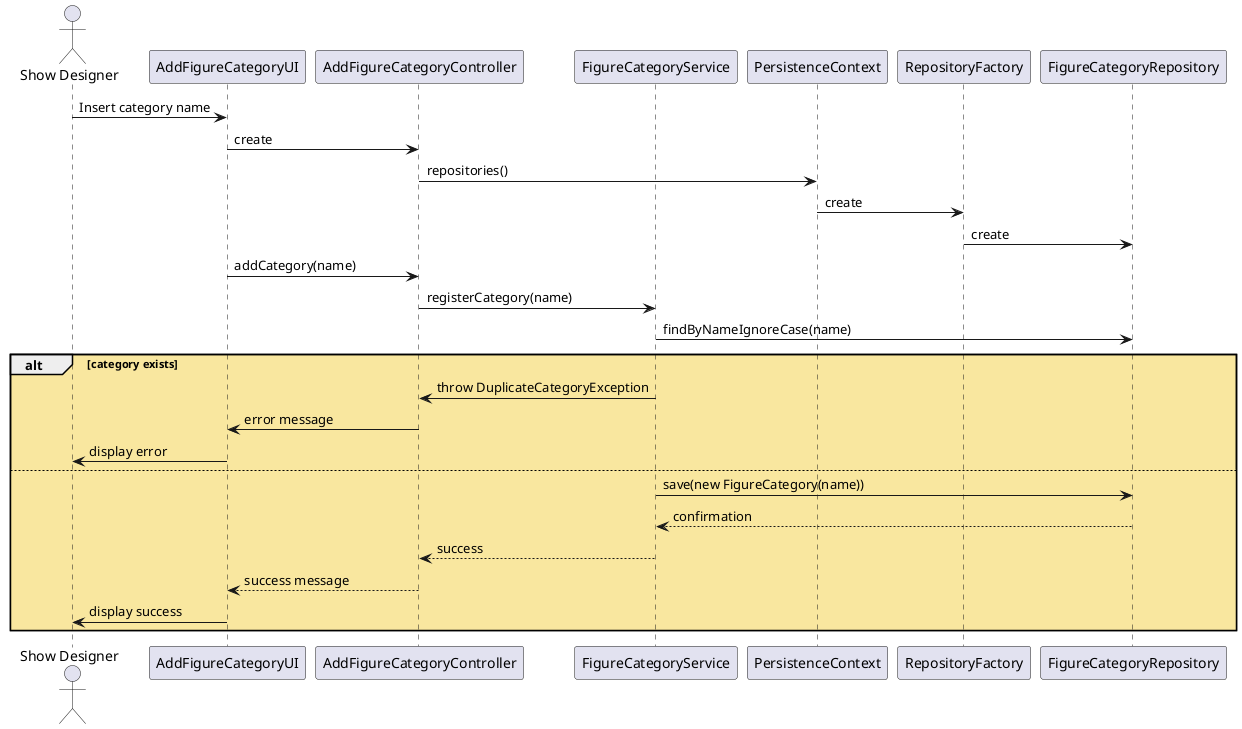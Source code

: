 @startuml
skinparam linetype ortho
skinparam package {
  BackgroundColor #F9E79F
  BorderColor Black
}

actor "Show Designer" as SD
participant "AddFigureCategoryUI" as UI
participant "AddFigureCategoryController" as Controller
participant "FigureCategoryService" as Service
participant "PersistenceContext" as PC
participant "RepositoryFactory" as RF
participant "FigureCategoryRepository" as Repo


    SD -> UI : Insert category name
    UI -> Controller : create
    Controller -> PC : repositories()
    PC -> RF : create
    RF -> Repo : create
    UI -> Controller : addCategory(name)
    Controller -> Service : registerCategory(name)
    Service -> Repo : findByNameIgnoreCase(name)
    alt category exists
        Service -> Controller : throw DuplicateCategoryException
        Controller -> UI : error message
        UI -> SD : display error
    else
        Service -> Repo : save(new FigureCategory(name))
        Repo --> Service : confirmation
        Service --> Controller : success
        Controller --> UI : success message
        UI -> SD : display success
    end
@enduml
